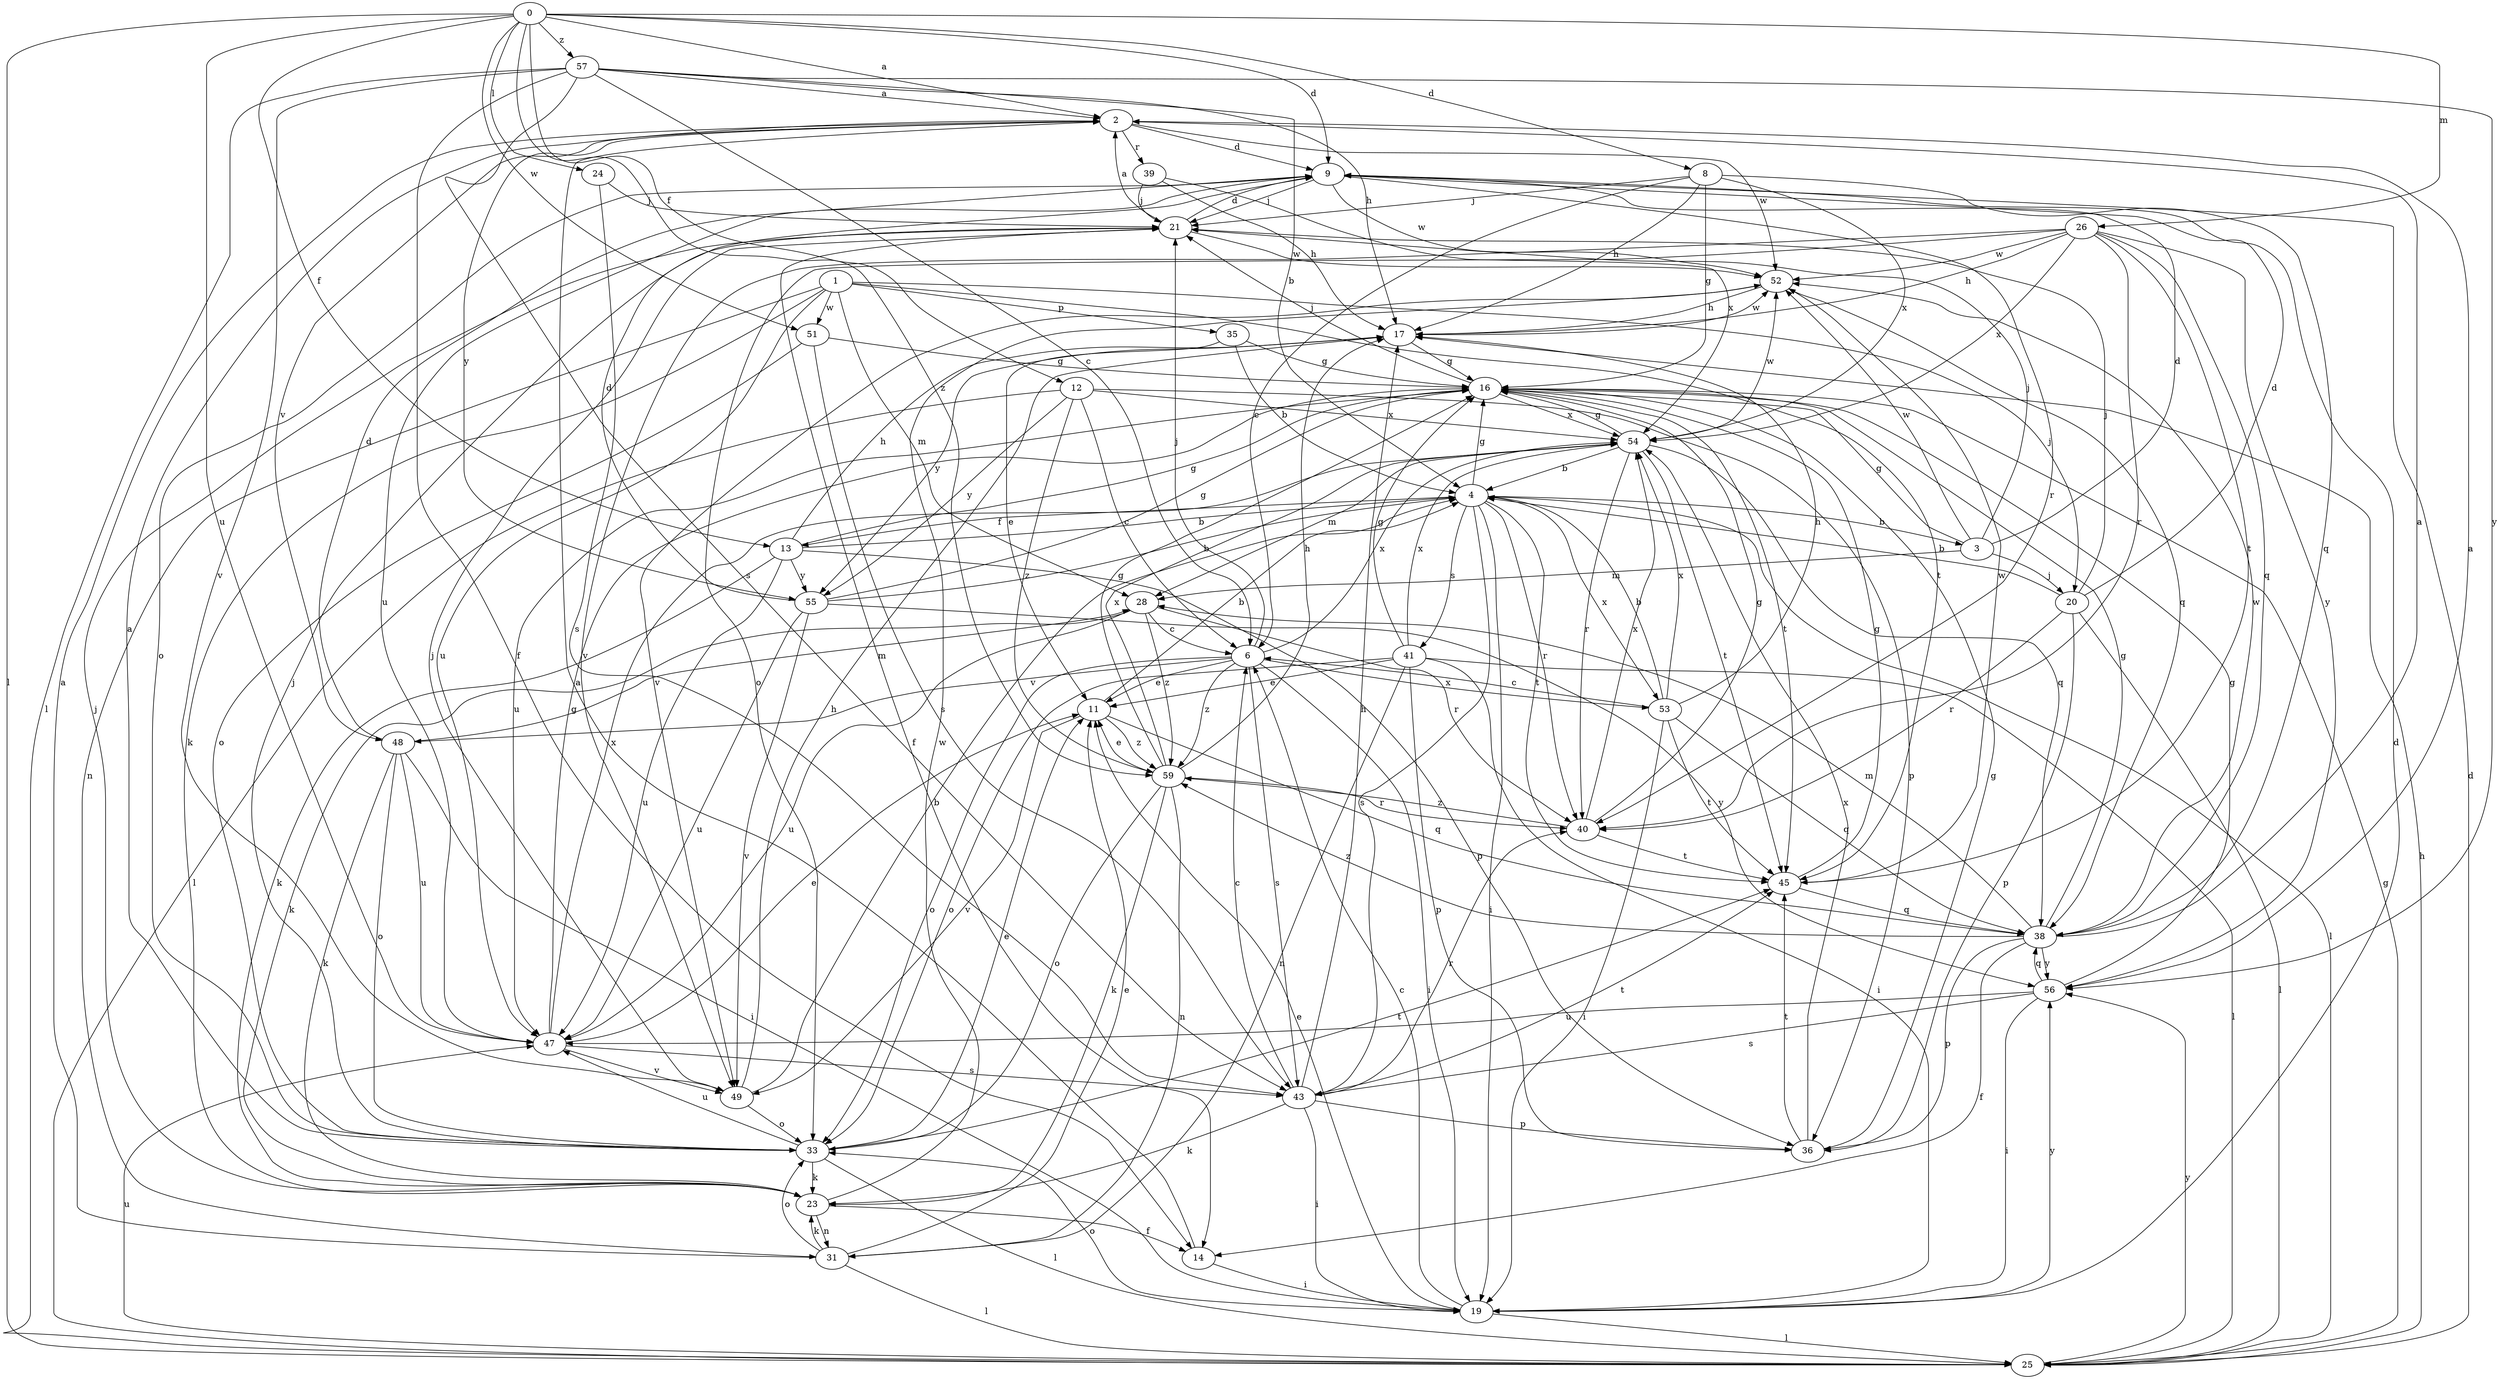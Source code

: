 strict digraph  {
0;
1;
2;
3;
4;
6;
8;
9;
11;
12;
13;
14;
16;
17;
19;
20;
21;
23;
24;
25;
26;
28;
31;
33;
35;
36;
38;
39;
40;
41;
43;
45;
47;
48;
49;
51;
52;
53;
54;
55;
56;
57;
59;
0 -> 2  [label=a];
0 -> 8  [label=d];
0 -> 9  [label=d];
0 -> 12  [label=f];
0 -> 13  [label=f];
0 -> 24  [label=l];
0 -> 25  [label=l];
0 -> 26  [label=m];
0 -> 47  [label=u];
0 -> 51  [label=w];
0 -> 57  [label=z];
0 -> 59  [label=z];
1 -> 20  [label=j];
1 -> 23  [label=k];
1 -> 28  [label=m];
1 -> 31  [label=n];
1 -> 35  [label=p];
1 -> 45  [label=t];
1 -> 47  [label=u];
1 -> 51  [label=w];
2 -> 9  [label=d];
2 -> 39  [label=r];
2 -> 48  [label=v];
2 -> 52  [label=w];
2 -> 55  [label=y];
3 -> 9  [label=d];
3 -> 16  [label=g];
3 -> 20  [label=j];
3 -> 21  [label=j];
3 -> 28  [label=m];
3 -> 52  [label=w];
4 -> 3  [label=b];
4 -> 13  [label=f];
4 -> 16  [label=g];
4 -> 19  [label=i];
4 -> 25  [label=l];
4 -> 40  [label=r];
4 -> 41  [label=s];
4 -> 43  [label=s];
4 -> 45  [label=t];
4 -> 53  [label=x];
6 -> 11  [label=e];
6 -> 19  [label=i];
6 -> 21  [label=j];
6 -> 33  [label=o];
6 -> 43  [label=s];
6 -> 48  [label=v];
6 -> 53  [label=x];
6 -> 54  [label=x];
6 -> 59  [label=z];
8 -> 6  [label=c];
8 -> 16  [label=g];
8 -> 17  [label=h];
8 -> 21  [label=j];
8 -> 38  [label=q];
8 -> 54  [label=x];
9 -> 21  [label=j];
9 -> 33  [label=o];
9 -> 40  [label=r];
9 -> 47  [label=u];
9 -> 52  [label=w];
11 -> 4  [label=b];
11 -> 38  [label=q];
11 -> 49  [label=v];
11 -> 59  [label=z];
12 -> 6  [label=c];
12 -> 25  [label=l];
12 -> 36  [label=p];
12 -> 54  [label=x];
12 -> 55  [label=y];
12 -> 59  [label=z];
13 -> 4  [label=b];
13 -> 16  [label=g];
13 -> 17  [label=h];
13 -> 23  [label=k];
13 -> 36  [label=p];
13 -> 47  [label=u];
13 -> 55  [label=y];
14 -> 2  [label=a];
14 -> 19  [label=i];
16 -> 21  [label=j];
16 -> 45  [label=t];
16 -> 47  [label=u];
16 -> 54  [label=x];
17 -> 16  [label=g];
17 -> 52  [label=w];
17 -> 55  [label=y];
19 -> 6  [label=c];
19 -> 9  [label=d];
19 -> 11  [label=e];
19 -> 25  [label=l];
19 -> 33  [label=o];
19 -> 56  [label=y];
20 -> 4  [label=b];
20 -> 9  [label=d];
20 -> 21  [label=j];
20 -> 25  [label=l];
20 -> 36  [label=p];
20 -> 40  [label=r];
21 -> 2  [label=a];
21 -> 9  [label=d];
21 -> 14  [label=f];
21 -> 52  [label=w];
23 -> 14  [label=f];
23 -> 21  [label=j];
23 -> 31  [label=n];
23 -> 52  [label=w];
24 -> 21  [label=j];
24 -> 43  [label=s];
25 -> 9  [label=d];
25 -> 16  [label=g];
25 -> 17  [label=h];
25 -> 47  [label=u];
25 -> 56  [label=y];
26 -> 17  [label=h];
26 -> 33  [label=o];
26 -> 38  [label=q];
26 -> 40  [label=r];
26 -> 45  [label=t];
26 -> 49  [label=v];
26 -> 52  [label=w];
26 -> 54  [label=x];
26 -> 56  [label=y];
28 -> 6  [label=c];
28 -> 23  [label=k];
28 -> 40  [label=r];
28 -> 47  [label=u];
28 -> 59  [label=z];
31 -> 2  [label=a];
31 -> 11  [label=e];
31 -> 23  [label=k];
31 -> 25  [label=l];
31 -> 33  [label=o];
33 -> 2  [label=a];
33 -> 11  [label=e];
33 -> 21  [label=j];
33 -> 23  [label=k];
33 -> 25  [label=l];
33 -> 45  [label=t];
33 -> 47  [label=u];
35 -> 4  [label=b];
35 -> 11  [label=e];
35 -> 16  [label=g];
36 -> 16  [label=g];
36 -> 45  [label=t];
36 -> 54  [label=x];
38 -> 2  [label=a];
38 -> 14  [label=f];
38 -> 16  [label=g];
38 -> 28  [label=m];
38 -> 36  [label=p];
38 -> 52  [label=w];
38 -> 56  [label=y];
38 -> 59  [label=z];
39 -> 17  [label=h];
39 -> 21  [label=j];
39 -> 54  [label=x];
40 -> 16  [label=g];
40 -> 45  [label=t];
40 -> 54  [label=x];
40 -> 59  [label=z];
41 -> 11  [label=e];
41 -> 16  [label=g];
41 -> 19  [label=i];
41 -> 25  [label=l];
41 -> 31  [label=n];
41 -> 33  [label=o];
41 -> 36  [label=p];
41 -> 54  [label=x];
43 -> 6  [label=c];
43 -> 17  [label=h];
43 -> 19  [label=i];
43 -> 23  [label=k];
43 -> 36  [label=p];
43 -> 40  [label=r];
43 -> 45  [label=t];
45 -> 16  [label=g];
45 -> 38  [label=q];
45 -> 52  [label=w];
47 -> 11  [label=e];
47 -> 16  [label=g];
47 -> 43  [label=s];
47 -> 49  [label=v];
47 -> 54  [label=x];
48 -> 9  [label=d];
48 -> 19  [label=i];
48 -> 23  [label=k];
48 -> 28  [label=m];
48 -> 33  [label=o];
48 -> 47  [label=u];
49 -> 4  [label=b];
49 -> 17  [label=h];
49 -> 21  [label=j];
49 -> 33  [label=o];
51 -> 16  [label=g];
51 -> 33  [label=o];
51 -> 43  [label=s];
52 -> 17  [label=h];
52 -> 38  [label=q];
52 -> 49  [label=v];
53 -> 4  [label=b];
53 -> 6  [label=c];
53 -> 17  [label=h];
53 -> 19  [label=i];
53 -> 38  [label=q];
53 -> 45  [label=t];
53 -> 54  [label=x];
54 -> 4  [label=b];
54 -> 16  [label=g];
54 -> 28  [label=m];
54 -> 38  [label=q];
54 -> 40  [label=r];
54 -> 45  [label=t];
54 -> 52  [label=w];
55 -> 4  [label=b];
55 -> 9  [label=d];
55 -> 16  [label=g];
55 -> 47  [label=u];
55 -> 49  [label=v];
55 -> 56  [label=y];
56 -> 2  [label=a];
56 -> 16  [label=g];
56 -> 19  [label=i];
56 -> 38  [label=q];
56 -> 43  [label=s];
56 -> 47  [label=u];
57 -> 2  [label=a];
57 -> 4  [label=b];
57 -> 6  [label=c];
57 -> 14  [label=f];
57 -> 17  [label=h];
57 -> 25  [label=l];
57 -> 43  [label=s];
57 -> 49  [label=v];
57 -> 56  [label=y];
59 -> 11  [label=e];
59 -> 16  [label=g];
59 -> 17  [label=h];
59 -> 23  [label=k];
59 -> 31  [label=n];
59 -> 33  [label=o];
59 -> 40  [label=r];
59 -> 54  [label=x];
}
